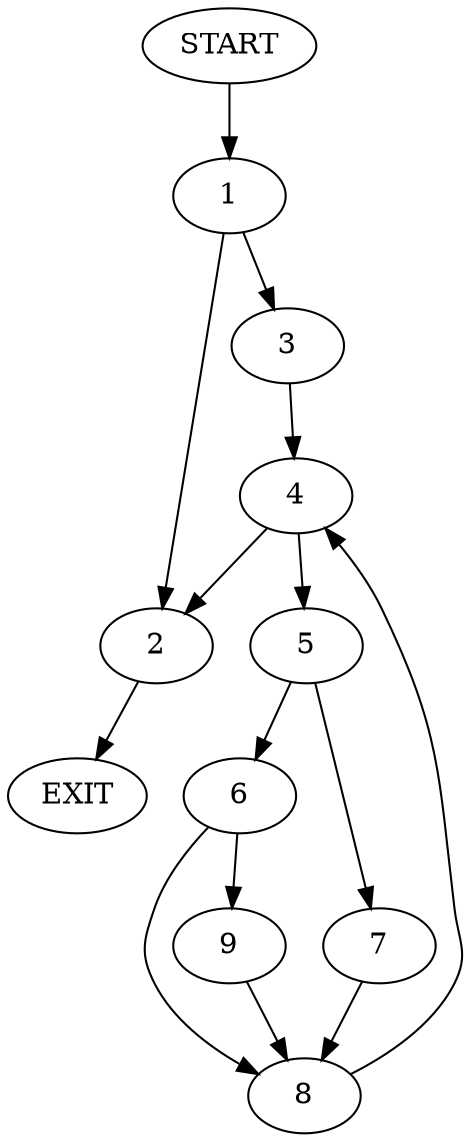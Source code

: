 digraph {
0 [label="START"]
10 [label="EXIT"]
0 -> 1
1 -> 2
1 -> 3
2 -> 10
3 -> 4
4 -> 5
4 -> 2
5 -> 6
5 -> 7
7 -> 8
6 -> 9
6 -> 8
8 -> 4
9 -> 8
}
